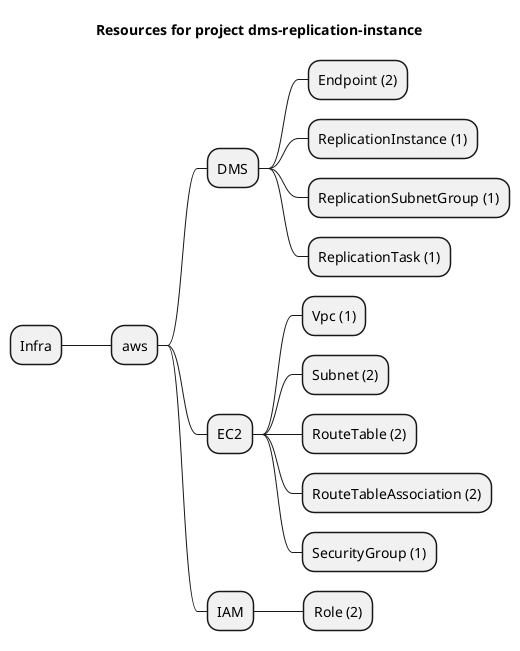 @startmindmap
title Resources for project dms-replication-instance
skinparam monochrome true
+ Infra
++ aws
+++ DMS
++++ Endpoint (2)
++++ ReplicationInstance (1)
++++ ReplicationSubnetGroup (1)
++++ ReplicationTask (1)
+++ EC2
++++ Vpc (1)
++++ Subnet (2)
++++ RouteTable (2)
++++ RouteTableAssociation (2)
++++ SecurityGroup (1)
+++ IAM
++++ Role (2)
@endmindmap